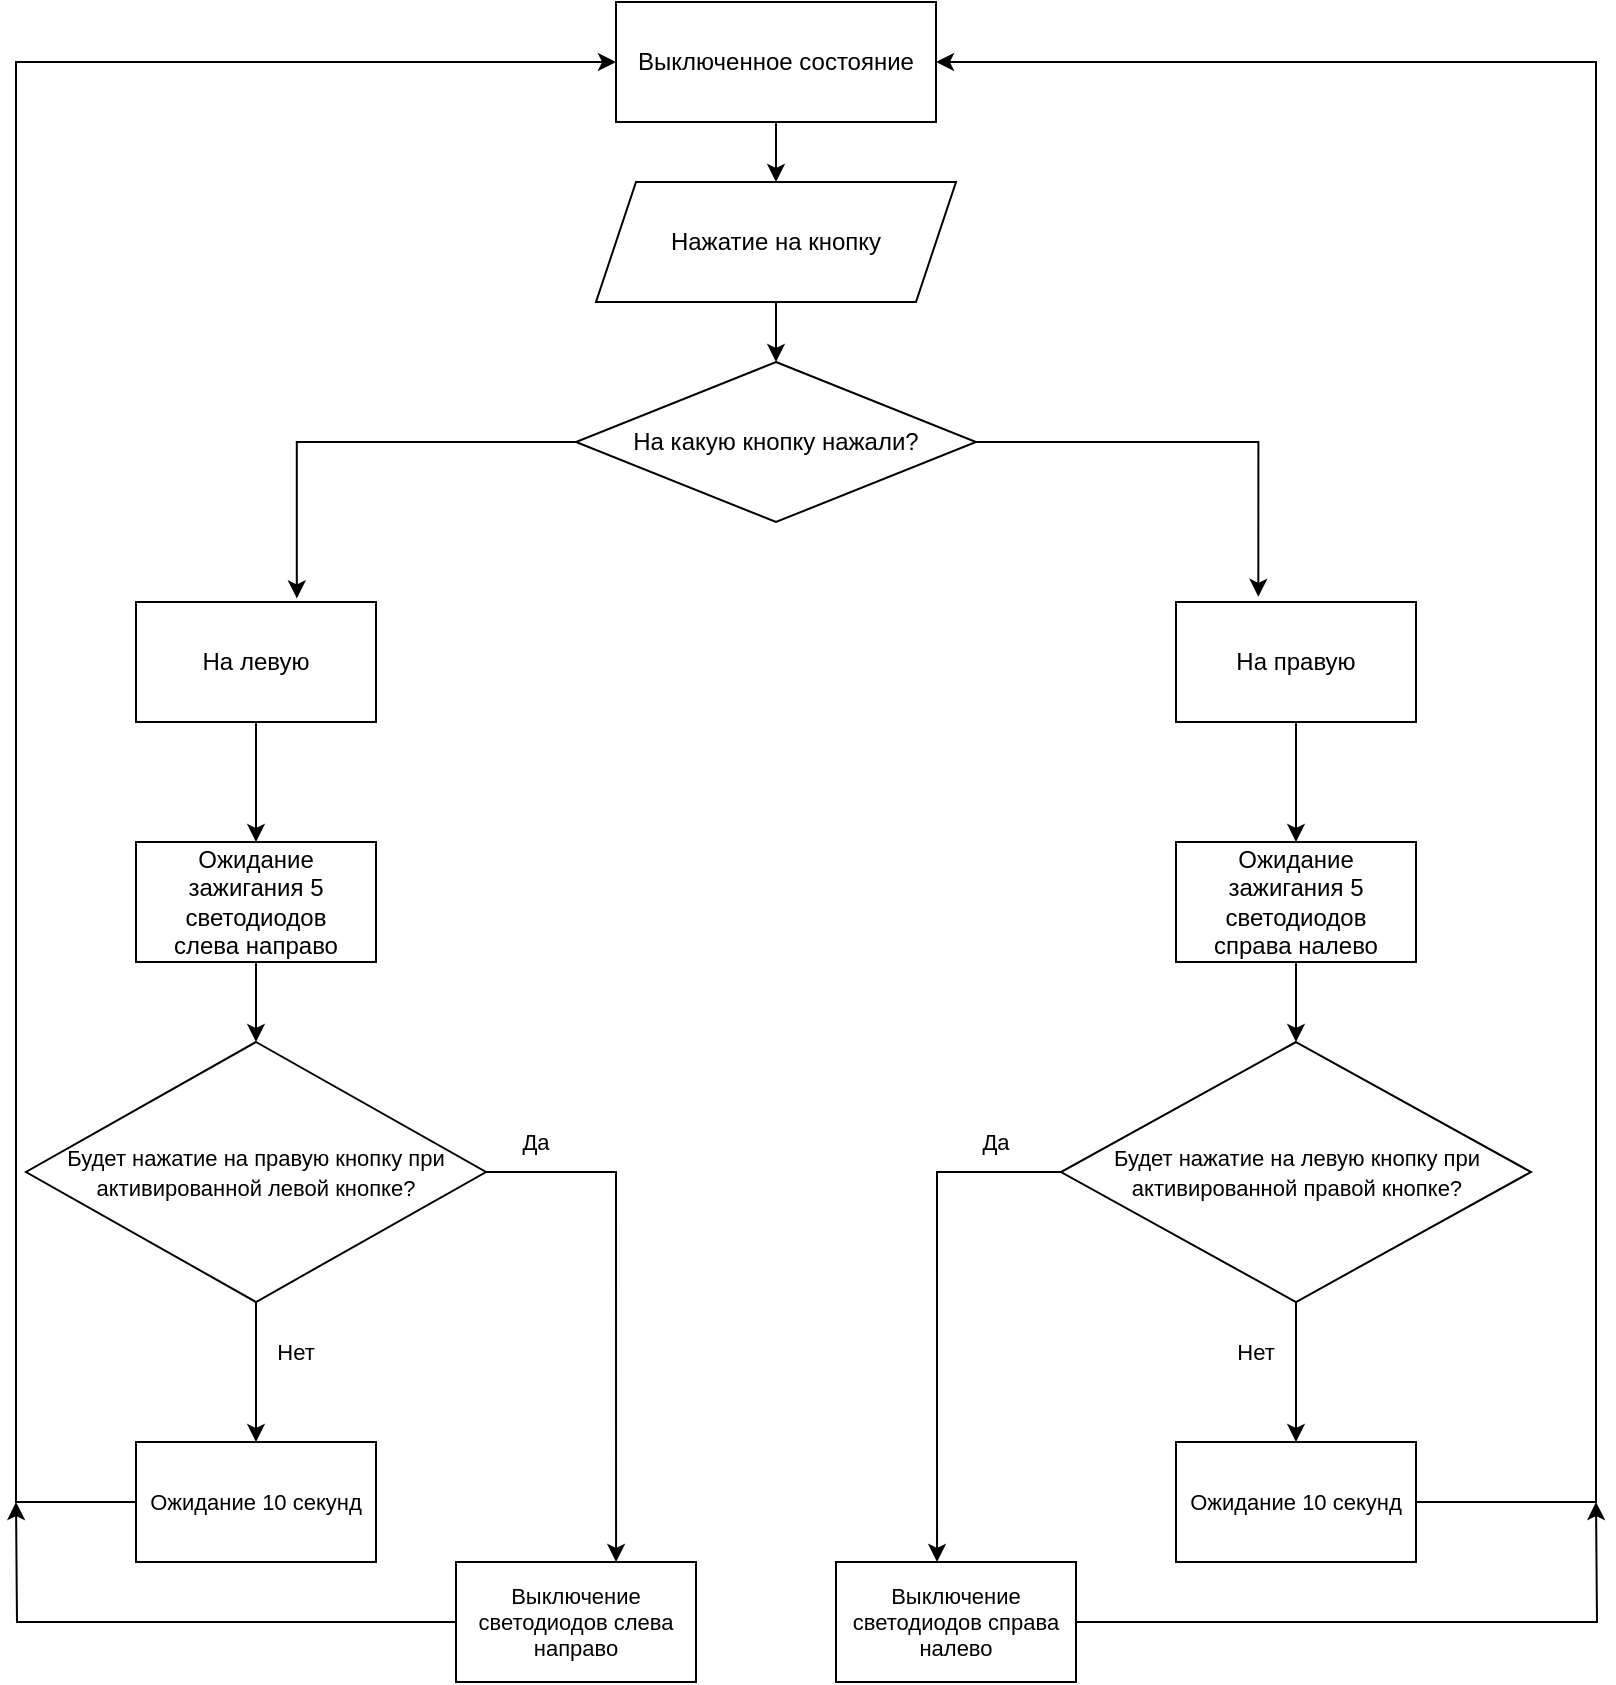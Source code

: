 <mxfile version="20.6.0" type="github">
  <diagram id="C5RBs43oDa-KdzZeNtuy" name="Page-1">
    <mxGraphModel dx="830" dy="463" grid="1" gridSize="10" guides="1" tooltips="1" connect="1" arrows="1" fold="1" page="1" pageScale="1" pageWidth="827" pageHeight="1169" math="0" shadow="0">
      <root>
        <mxCell id="WIyWlLk6GJQsqaUBKTNV-0" />
        <mxCell id="WIyWlLk6GJQsqaUBKTNV-1" parent="WIyWlLk6GJQsqaUBKTNV-0" />
        <mxCell id="jZVtd-r-f_xqAtiv0svl-8" style="edgeStyle=orthogonalEdgeStyle;rounded=0;orthogonalLoop=1;jettySize=auto;html=1;entryX=0.67;entryY=-0.03;entryDx=0;entryDy=0;entryPerimeter=0;exitX=0;exitY=0.5;exitDx=0;exitDy=0;" edge="1" parent="WIyWlLk6GJQsqaUBKTNV-1" source="jZVtd-r-f_xqAtiv0svl-1" target="jZVtd-r-f_xqAtiv0svl-6">
          <mxGeometry relative="1" as="geometry">
            <mxPoint x="160" y="170" as="targetPoint" />
            <Array as="points">
              <mxPoint x="160" y="220" />
            </Array>
          </mxGeometry>
        </mxCell>
        <mxCell id="jZVtd-r-f_xqAtiv0svl-17" style="edgeStyle=orthogonalEdgeStyle;rounded=0;orthogonalLoop=1;jettySize=auto;html=1;entryX=0.343;entryY=-0.043;entryDx=0;entryDy=0;entryPerimeter=0;exitX=1;exitY=0.5;exitDx=0;exitDy=0;" edge="1" parent="WIyWlLk6GJQsqaUBKTNV-1" source="jZVtd-r-f_xqAtiv0svl-1" target="jZVtd-r-f_xqAtiv0svl-9">
          <mxGeometry relative="1" as="geometry">
            <mxPoint x="640" y="160" as="targetPoint" />
            <Array as="points">
              <mxPoint x="641" y="220" />
            </Array>
          </mxGeometry>
        </mxCell>
        <mxCell id="jZVtd-r-f_xqAtiv0svl-1" value="На какую кнопку нажали?" style="rhombus;whiteSpace=wrap;html=1;" vertex="1" parent="WIyWlLk6GJQsqaUBKTNV-1">
          <mxGeometry x="300" y="180" width="200" height="80" as="geometry" />
        </mxCell>
        <mxCell id="jZVtd-r-f_xqAtiv0svl-13" style="edgeStyle=orthogonalEdgeStyle;rounded=0;orthogonalLoop=1;jettySize=auto;html=1;entryX=0.5;entryY=0;entryDx=0;entryDy=0;" edge="1" parent="WIyWlLk6GJQsqaUBKTNV-1" source="jZVtd-r-f_xqAtiv0svl-6" target="jZVtd-r-f_xqAtiv0svl-12">
          <mxGeometry relative="1" as="geometry" />
        </mxCell>
        <mxCell id="jZVtd-r-f_xqAtiv0svl-6" value="На левую" style="rounded=0;whiteSpace=wrap;html=1;" vertex="1" parent="WIyWlLk6GJQsqaUBKTNV-1">
          <mxGeometry x="80" y="300" width="120" height="60" as="geometry" />
        </mxCell>
        <mxCell id="jZVtd-r-f_xqAtiv0svl-15" style="edgeStyle=orthogonalEdgeStyle;rounded=0;orthogonalLoop=1;jettySize=auto;html=1;entryX=0.5;entryY=0;entryDx=0;entryDy=0;" edge="1" parent="WIyWlLk6GJQsqaUBKTNV-1" source="jZVtd-r-f_xqAtiv0svl-9" target="jZVtd-r-f_xqAtiv0svl-14">
          <mxGeometry relative="1" as="geometry" />
        </mxCell>
        <mxCell id="jZVtd-r-f_xqAtiv0svl-9" value="На правую" style="rounded=0;whiteSpace=wrap;html=1;" vertex="1" parent="WIyWlLk6GJQsqaUBKTNV-1">
          <mxGeometry x="600" y="300" width="120" height="60" as="geometry" />
        </mxCell>
        <mxCell id="jZVtd-r-f_xqAtiv0svl-27" style="edgeStyle=orthogonalEdgeStyle;rounded=0;orthogonalLoop=1;jettySize=auto;html=1;entryX=0.5;entryY=0;entryDx=0;entryDy=0;fontSize=11;" edge="1" parent="WIyWlLk6GJQsqaUBKTNV-1" source="jZVtd-r-f_xqAtiv0svl-12" target="jZVtd-r-f_xqAtiv0svl-24">
          <mxGeometry relative="1" as="geometry" />
        </mxCell>
        <mxCell id="jZVtd-r-f_xqAtiv0svl-12" value="Ожидание зажигания 5 светодиодов&lt;br&gt;слева направо" style="rounded=0;whiteSpace=wrap;html=1;" vertex="1" parent="WIyWlLk6GJQsqaUBKTNV-1">
          <mxGeometry x="80" y="420" width="120" height="60" as="geometry" />
        </mxCell>
        <mxCell id="jZVtd-r-f_xqAtiv0svl-34" style="edgeStyle=orthogonalEdgeStyle;rounded=0;orthogonalLoop=1;jettySize=auto;html=1;entryX=0.5;entryY=0;entryDx=0;entryDy=0;fontSize=11;" edge="1" parent="WIyWlLk6GJQsqaUBKTNV-1" source="jZVtd-r-f_xqAtiv0svl-14" target="jZVtd-r-f_xqAtiv0svl-25">
          <mxGeometry relative="1" as="geometry" />
        </mxCell>
        <mxCell id="jZVtd-r-f_xqAtiv0svl-14" value="Ожидание зажигания 5 светодиодов&lt;br&gt;справа налево" style="rounded=0;whiteSpace=wrap;html=1;" vertex="1" parent="WIyWlLk6GJQsqaUBKTNV-1">
          <mxGeometry x="600" y="420" width="120" height="60" as="geometry" />
        </mxCell>
        <mxCell id="jZVtd-r-f_xqAtiv0svl-22" style="edgeStyle=orthogonalEdgeStyle;rounded=0;orthogonalLoop=1;jettySize=auto;html=1;entryX=0.5;entryY=0;entryDx=0;entryDy=0;" edge="1" parent="WIyWlLk6GJQsqaUBKTNV-1" source="jZVtd-r-f_xqAtiv0svl-18" target="jZVtd-r-f_xqAtiv0svl-21">
          <mxGeometry relative="1" as="geometry" />
        </mxCell>
        <mxCell id="jZVtd-r-f_xqAtiv0svl-18" value="Выключенное состояние" style="rounded=0;whiteSpace=wrap;html=1;" vertex="1" parent="WIyWlLk6GJQsqaUBKTNV-1">
          <mxGeometry x="320" width="160" height="60" as="geometry" />
        </mxCell>
        <mxCell id="jZVtd-r-f_xqAtiv0svl-23" style="edgeStyle=orthogonalEdgeStyle;rounded=0;orthogonalLoop=1;jettySize=auto;html=1;entryX=0.5;entryY=0;entryDx=0;entryDy=0;" edge="1" parent="WIyWlLk6GJQsqaUBKTNV-1" source="jZVtd-r-f_xqAtiv0svl-21" target="jZVtd-r-f_xqAtiv0svl-1">
          <mxGeometry relative="1" as="geometry" />
        </mxCell>
        <mxCell id="jZVtd-r-f_xqAtiv0svl-21" value="Нажатие на кнопку" style="shape=parallelogram;perimeter=parallelogramPerimeter;whiteSpace=wrap;html=1;fixedSize=1;" vertex="1" parent="WIyWlLk6GJQsqaUBKTNV-1">
          <mxGeometry x="310" y="90" width="180" height="60" as="geometry" />
        </mxCell>
        <mxCell id="jZVtd-r-f_xqAtiv0svl-29" style="edgeStyle=orthogonalEdgeStyle;rounded=0;orthogonalLoop=1;jettySize=auto;html=1;fontSize=11;entryX=0.5;entryY=0;entryDx=0;entryDy=0;" edge="1" parent="WIyWlLk6GJQsqaUBKTNV-1" source="jZVtd-r-f_xqAtiv0svl-24" target="jZVtd-r-f_xqAtiv0svl-30">
          <mxGeometry relative="1" as="geometry">
            <mxPoint x="140" y="710" as="targetPoint" />
          </mxGeometry>
        </mxCell>
        <mxCell id="jZVtd-r-f_xqAtiv0svl-41" style="edgeStyle=orthogonalEdgeStyle;rounded=0;orthogonalLoop=1;jettySize=auto;html=1;fontSize=11;entryX=0.667;entryY=0;entryDx=0;entryDy=0;entryPerimeter=0;" edge="1" parent="WIyWlLk6GJQsqaUBKTNV-1" source="jZVtd-r-f_xqAtiv0svl-24" target="jZVtd-r-f_xqAtiv0svl-46">
          <mxGeometry relative="1" as="geometry">
            <mxPoint x="320" y="660" as="targetPoint" />
            <Array as="points">
              <mxPoint x="320" y="585" />
            </Array>
          </mxGeometry>
        </mxCell>
        <mxCell id="jZVtd-r-f_xqAtiv0svl-24" value="&lt;p style=&quot;line-height: 120%;&quot;&gt;&lt;font style=&quot;font-size: 11px;&quot;&gt;Будет нажатие на правую кнопку при активированной левой кнопке?&lt;/font&gt;&lt;/p&gt;" style="rhombus;whiteSpace=wrap;html=1;" vertex="1" parent="WIyWlLk6GJQsqaUBKTNV-1">
          <mxGeometry x="25" y="520" width="230" height="130" as="geometry" />
        </mxCell>
        <mxCell id="jZVtd-r-f_xqAtiv0svl-36" style="edgeStyle=orthogonalEdgeStyle;rounded=0;orthogonalLoop=1;jettySize=auto;html=1;entryX=0.5;entryY=0;entryDx=0;entryDy=0;fontSize=11;" edge="1" parent="WIyWlLk6GJQsqaUBKTNV-1" source="jZVtd-r-f_xqAtiv0svl-25" target="jZVtd-r-f_xqAtiv0svl-35">
          <mxGeometry relative="1" as="geometry" />
        </mxCell>
        <mxCell id="jZVtd-r-f_xqAtiv0svl-51" style="edgeStyle=orthogonalEdgeStyle;rounded=0;orthogonalLoop=1;jettySize=auto;html=1;fontSize=11;entryX=0.421;entryY=0;entryDx=0;entryDy=0;entryPerimeter=0;" edge="1" parent="WIyWlLk6GJQsqaUBKTNV-1" source="jZVtd-r-f_xqAtiv0svl-25" target="jZVtd-r-f_xqAtiv0svl-49">
          <mxGeometry relative="1" as="geometry">
            <mxPoint x="480.5" y="650" as="targetPoint" />
            <Array as="points">
              <mxPoint x="481" y="585" />
            </Array>
          </mxGeometry>
        </mxCell>
        <mxCell id="jZVtd-r-f_xqAtiv0svl-25" value="&lt;p style=&quot;line-height: 120%;&quot;&gt;&lt;font style=&quot;font-size: 11px;&quot;&gt;Будет нажатие на левую кнопку при активированной правой кнопке?&lt;/font&gt;&lt;/p&gt;" style="rhombus;whiteSpace=wrap;html=1;" vertex="1" parent="WIyWlLk6GJQsqaUBKTNV-1">
          <mxGeometry x="542.5" y="520" width="235" height="130" as="geometry" />
        </mxCell>
        <mxCell id="jZVtd-r-f_xqAtiv0svl-32" style="edgeStyle=orthogonalEdgeStyle;rounded=0;orthogonalLoop=1;jettySize=auto;html=1;fontSize=11;entryX=0;entryY=0.5;entryDx=0;entryDy=0;" edge="1" parent="WIyWlLk6GJQsqaUBKTNV-1" source="jZVtd-r-f_xqAtiv0svl-30" target="jZVtd-r-f_xqAtiv0svl-18">
          <mxGeometry relative="1" as="geometry">
            <mxPoint x="20" y="40" as="targetPoint" />
            <Array as="points">
              <mxPoint x="20" y="750" />
              <mxPoint x="20" y="30" />
            </Array>
          </mxGeometry>
        </mxCell>
        <mxCell id="jZVtd-r-f_xqAtiv0svl-30" value="Ожидание 10 секунд" style="rounded=0;whiteSpace=wrap;html=1;fontSize=11;" vertex="1" parent="WIyWlLk6GJQsqaUBKTNV-1">
          <mxGeometry x="80" y="720" width="120" height="60" as="geometry" />
        </mxCell>
        <mxCell id="jZVtd-r-f_xqAtiv0svl-33" value="Нет" style="text;html=1;strokeColor=none;fillColor=none;align=center;verticalAlign=middle;whiteSpace=wrap;rounded=0;fontSize=11;" vertex="1" parent="WIyWlLk6GJQsqaUBKTNV-1">
          <mxGeometry x="130" y="660" width="60" height="30" as="geometry" />
        </mxCell>
        <mxCell id="jZVtd-r-f_xqAtiv0svl-38" style="edgeStyle=orthogonalEdgeStyle;rounded=0;orthogonalLoop=1;jettySize=auto;html=1;fontSize=11;entryX=1;entryY=0.5;entryDx=0;entryDy=0;" edge="1" parent="WIyWlLk6GJQsqaUBKTNV-1" source="jZVtd-r-f_xqAtiv0svl-35" target="jZVtd-r-f_xqAtiv0svl-18">
          <mxGeometry relative="1" as="geometry">
            <mxPoint x="800" y="30" as="targetPoint" />
            <Array as="points">
              <mxPoint x="810" y="750" />
              <mxPoint x="810" y="30" />
            </Array>
          </mxGeometry>
        </mxCell>
        <mxCell id="jZVtd-r-f_xqAtiv0svl-35" value="Ожидание 10 секунд" style="rounded=0;whiteSpace=wrap;html=1;fontSize=11;" vertex="1" parent="WIyWlLk6GJQsqaUBKTNV-1">
          <mxGeometry x="600" y="720" width="120" height="60" as="geometry" />
        </mxCell>
        <mxCell id="jZVtd-r-f_xqAtiv0svl-39" value="Нет" style="text;html=1;strokeColor=none;fillColor=none;align=center;verticalAlign=middle;whiteSpace=wrap;rounded=0;fontSize=11;" vertex="1" parent="WIyWlLk6GJQsqaUBKTNV-1">
          <mxGeometry x="610" y="660" width="60" height="30" as="geometry" />
        </mxCell>
        <mxCell id="jZVtd-r-f_xqAtiv0svl-44" value="Да" style="text;html=1;strokeColor=none;fillColor=none;align=center;verticalAlign=middle;whiteSpace=wrap;rounded=0;fontSize=11;" vertex="1" parent="WIyWlLk6GJQsqaUBKTNV-1">
          <mxGeometry x="250" y="555" width="60" height="30" as="geometry" />
        </mxCell>
        <mxCell id="jZVtd-r-f_xqAtiv0svl-45" value="Да" style="text;html=1;strokeColor=none;fillColor=none;align=center;verticalAlign=middle;whiteSpace=wrap;rounded=0;fontSize=11;" vertex="1" parent="WIyWlLk6GJQsqaUBKTNV-1">
          <mxGeometry x="480" y="555" width="60" height="30" as="geometry" />
        </mxCell>
        <mxCell id="jZVtd-r-f_xqAtiv0svl-48" style="edgeStyle=orthogonalEdgeStyle;rounded=0;orthogonalLoop=1;jettySize=auto;html=1;fontSize=11;" edge="1" parent="WIyWlLk6GJQsqaUBKTNV-1" source="jZVtd-r-f_xqAtiv0svl-46">
          <mxGeometry relative="1" as="geometry">
            <mxPoint x="20" y="750" as="targetPoint" />
          </mxGeometry>
        </mxCell>
        <mxCell id="jZVtd-r-f_xqAtiv0svl-46" value="Выключение светодиодов слева направо" style="rounded=0;whiteSpace=wrap;html=1;fontSize=11;" vertex="1" parent="WIyWlLk6GJQsqaUBKTNV-1">
          <mxGeometry x="240" y="780" width="120" height="60" as="geometry" />
        </mxCell>
        <mxCell id="jZVtd-r-f_xqAtiv0svl-53" style="edgeStyle=orthogonalEdgeStyle;rounded=0;orthogonalLoop=1;jettySize=auto;html=1;fontSize=11;" edge="1" parent="WIyWlLk6GJQsqaUBKTNV-1" source="jZVtd-r-f_xqAtiv0svl-49">
          <mxGeometry relative="1" as="geometry">
            <mxPoint x="810" y="750" as="targetPoint" />
          </mxGeometry>
        </mxCell>
        <mxCell id="jZVtd-r-f_xqAtiv0svl-49" value="Выключение светодиодов справа налево" style="rounded=0;whiteSpace=wrap;html=1;fontSize=11;" vertex="1" parent="WIyWlLk6GJQsqaUBKTNV-1">
          <mxGeometry x="430" y="780" width="120" height="60" as="geometry" />
        </mxCell>
      </root>
    </mxGraphModel>
  </diagram>
</mxfile>
